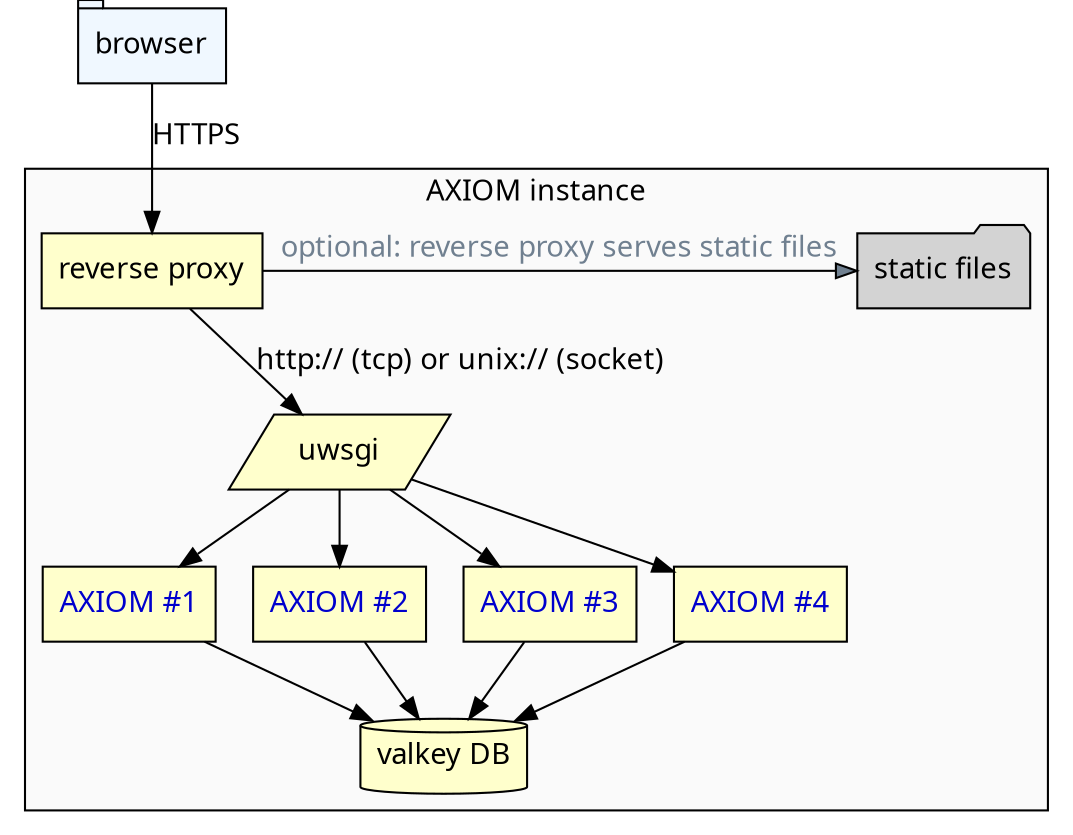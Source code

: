 digraph G {

  node [style=filled, shape=box, fillcolor="#ffffcc", fontname=Sans];
  edge [fontname="Sans"];

  browser [label="browser", shape=tab, fillcolor=aliceblue];
  rp      [label="reverse proxy"];
  static  [label="static files", shape=folder, href="url to configure static files", fillcolor=lightgray];
  uwsgi   [label="uwsgi", shape=parallelogram href="https://docs.axiom.org/utils/axiom.sh.html"]
  valkey  [label="valkey DB", shape=cylinder];

  axiom1  [label="AXIOM #1", fontcolor=blue3];
  axiom2  [label="AXIOM #2", fontcolor=blue3];
  axiom3  [label="AXIOM #3", fontcolor=blue3];
  axiom4  [label="AXIOM #4", fontcolor=blue3];

  browser -> rp [label="HTTPS"]

  subgraph cluster_axiom {
      label = "AXIOM instance" fontname=Sans;
      bgcolor="#fafafa";
      { rank=same; static rp };
      rp -> static  [label="optional: reverse proxy serves static files", fillcolor=slategray, fontcolor=slategray];
      rp -> uwsgi [label="http:// (tcp) or unix:// (socket)"];
      uwsgi -> axiom1 -> valkey;
      uwsgi -> axiom2 -> valkey;
      uwsgi -> axiom3 -> valkey;
      uwsgi -> axiom4 -> valkey;
  }

}
